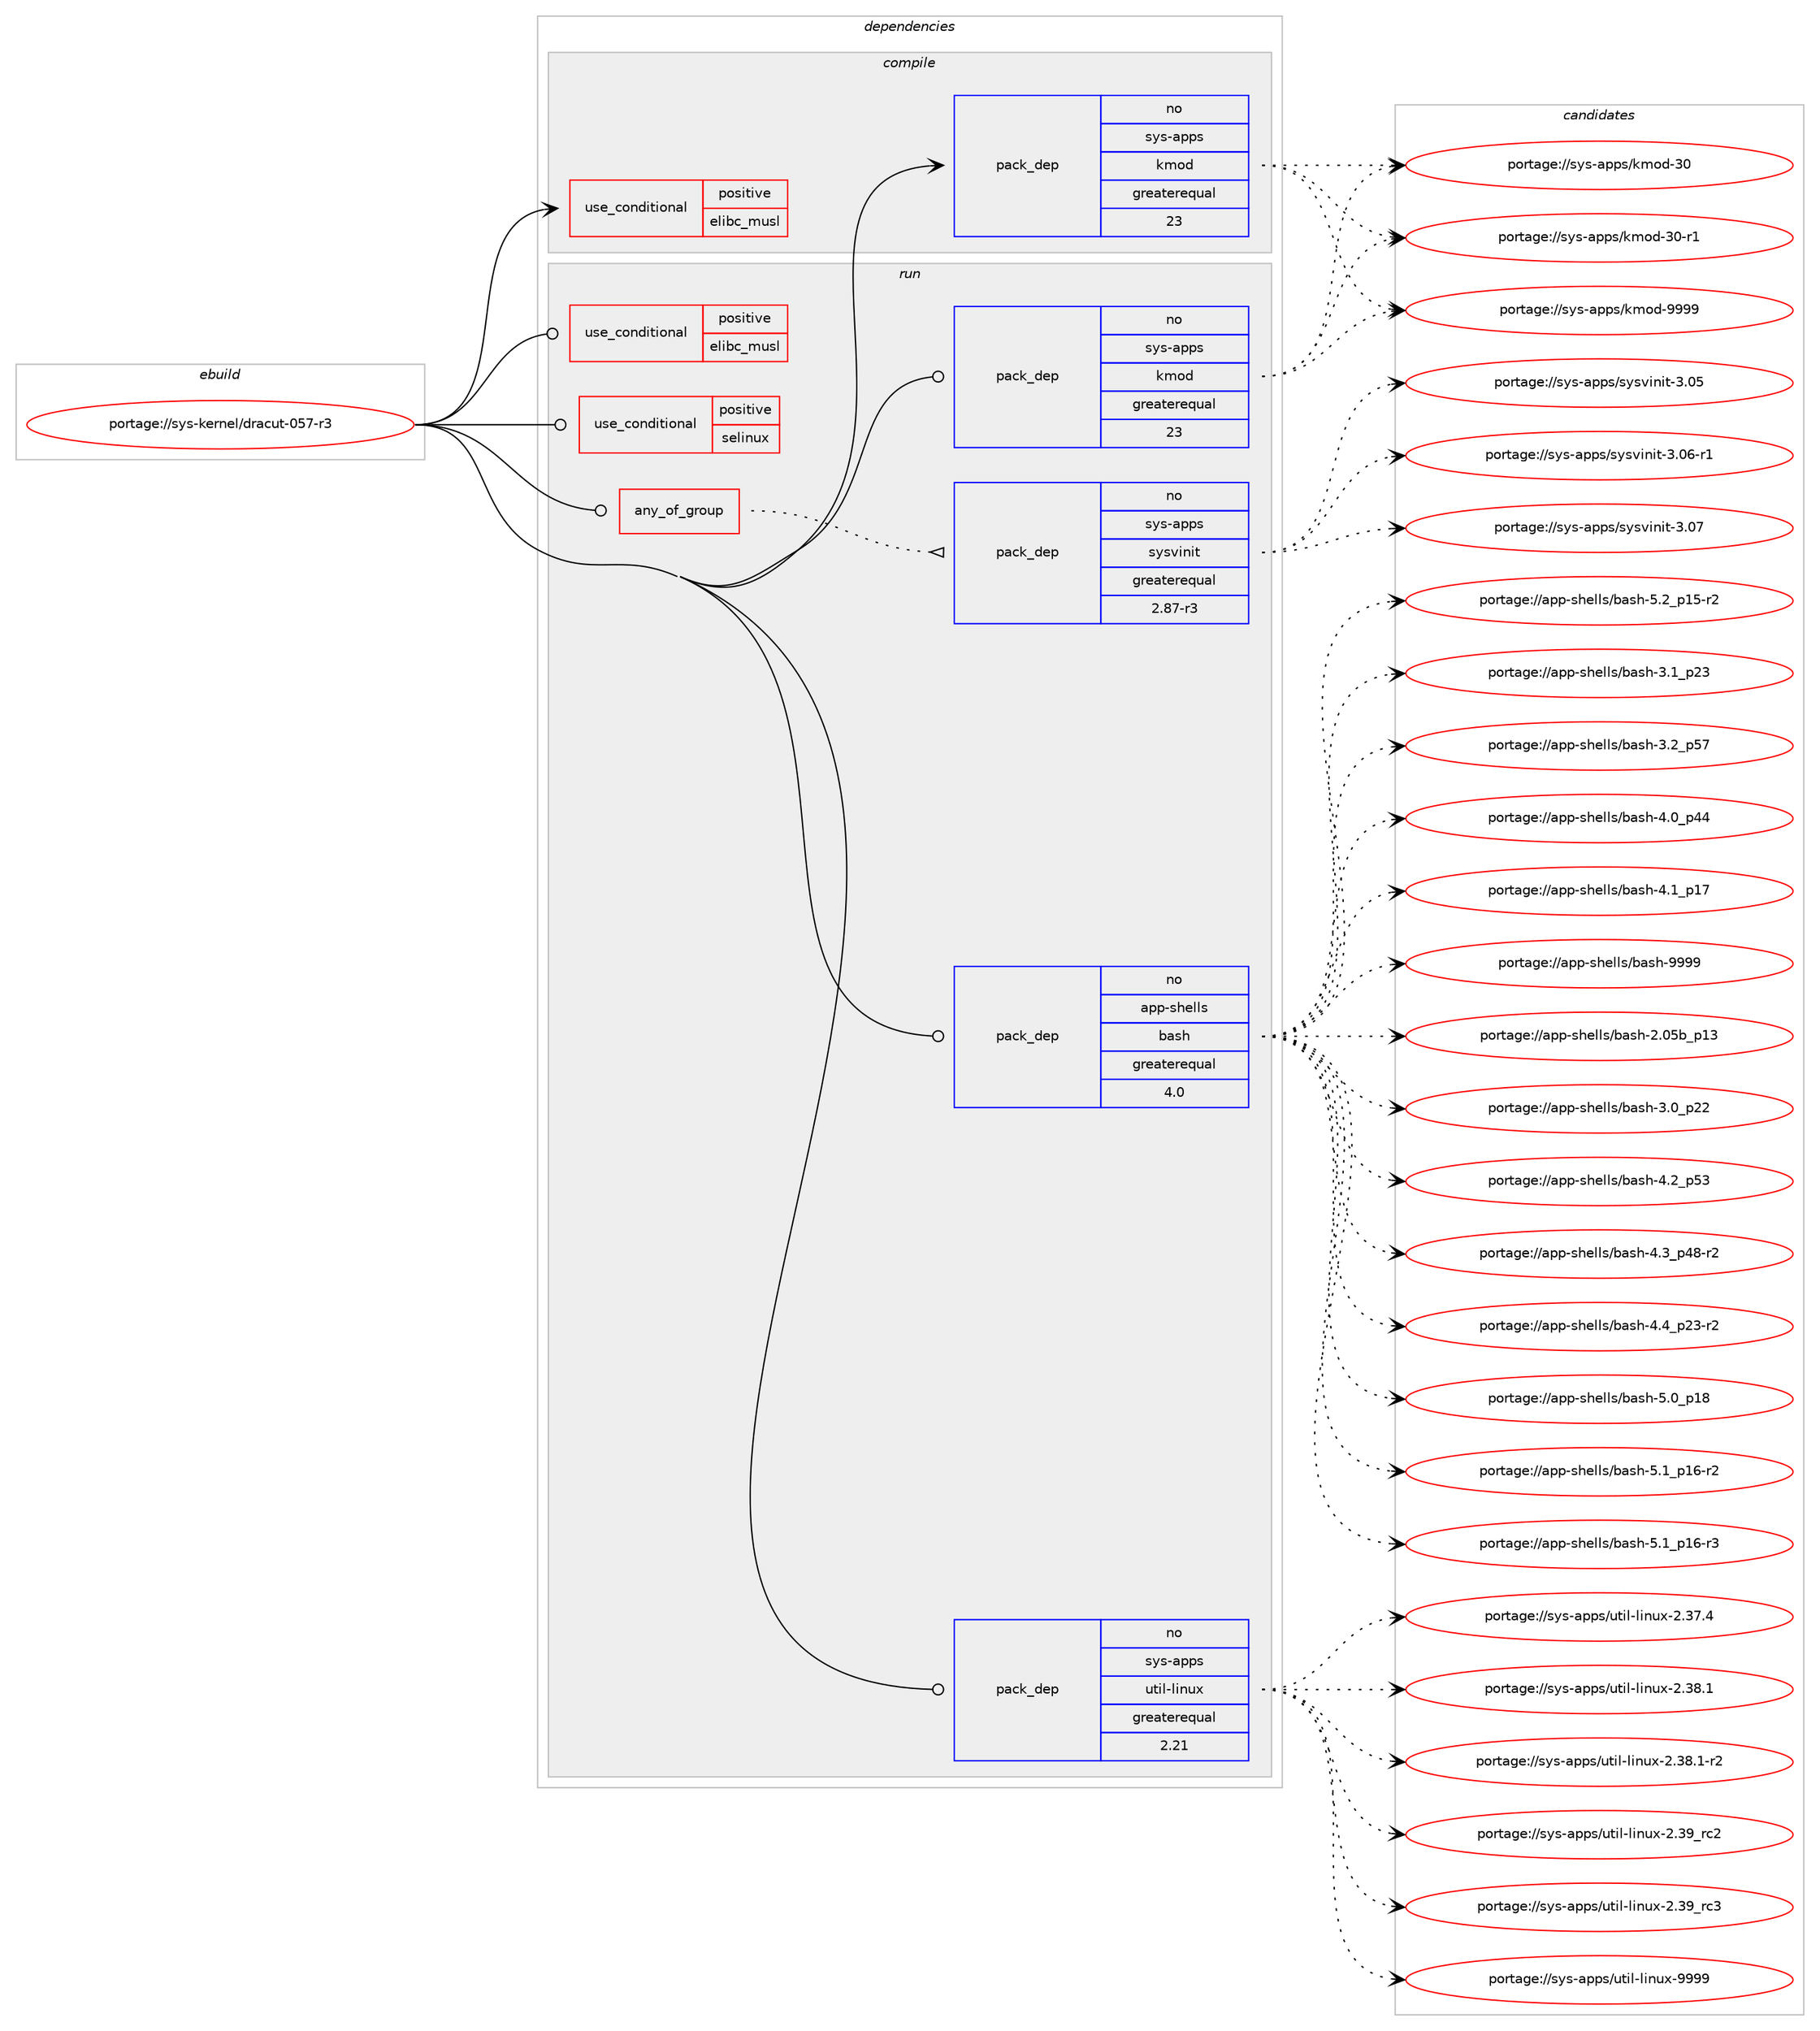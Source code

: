 digraph prolog {

# *************
# Graph options
# *************

newrank=true;
concentrate=true;
compound=true;
graph [rankdir=LR,fontname=Helvetica,fontsize=10,ranksep=1.5];#, ranksep=2.5, nodesep=0.2];
edge  [arrowhead=vee];
node  [fontname=Helvetica,fontsize=10];

# **********
# The ebuild
# **********

subgraph cluster_leftcol {
color=gray;
rank=same;
label=<<i>ebuild</i>>;
id [label="portage://sys-kernel/dracut-057-r3", color=red, width=4, href="../sys-kernel/dracut-057-r3.svg"];
}

# ****************
# The dependencies
# ****************

subgraph cluster_midcol {
color=gray;
label=<<i>dependencies</i>>;
subgraph cluster_compile {
fillcolor="#eeeeee";
style=filled;
label=<<i>compile</i>>;
subgraph cond60 {
dependency122 [label=<<TABLE BORDER="0" CELLBORDER="1" CELLSPACING="0" CELLPADDING="4"><TR><TD ROWSPAN="3" CELLPADDING="10">use_conditional</TD></TR><TR><TD>positive</TD></TR><TR><TD>elibc_musl</TD></TR></TABLE>>, shape=none, color=red];
# *** BEGIN UNKNOWN DEPENDENCY TYPE (TODO) ***
# dependency122 -> package_dependency(portage://sys-kernel/dracut-057-r3,install,no,sys-libs,fts-standalone,none,[,,],[],[])
# *** END UNKNOWN DEPENDENCY TYPE (TODO) ***

}
id:e -> dependency122:w [weight=20,style="solid",arrowhead="vee"];
subgraph pack62 {
dependency123 [label=<<TABLE BORDER="0" CELLBORDER="1" CELLSPACING="0" CELLPADDING="4" WIDTH="220"><TR><TD ROWSPAN="6" CELLPADDING="30">pack_dep</TD></TR><TR><TD WIDTH="110">no</TD></TR><TR><TD>sys-apps</TD></TR><TR><TD>kmod</TD></TR><TR><TD>greaterequal</TD></TR><TR><TD>23</TD></TR></TABLE>>, shape=none, color=blue];
}
id:e -> dependency123:w [weight=20,style="solid",arrowhead="vee"];
}
subgraph cluster_compileandrun {
fillcolor="#eeeeee";
style=filled;
label=<<i>compile and run</i>>;
}
subgraph cluster_run {
fillcolor="#eeeeee";
style=filled;
label=<<i>run</i>>;
subgraph any2 {
dependency124 [label=<<TABLE BORDER="0" CELLBORDER="1" CELLSPACING="0" CELLPADDING="4"><TR><TD CELLPADDING="10">any_of_group</TD></TR></TABLE>>, shape=none, color=red];subgraph pack63 {
dependency125 [label=<<TABLE BORDER="0" CELLBORDER="1" CELLSPACING="0" CELLPADDING="4" WIDTH="220"><TR><TD ROWSPAN="6" CELLPADDING="30">pack_dep</TD></TR><TR><TD WIDTH="110">no</TD></TR><TR><TD>sys-apps</TD></TR><TR><TD>sysvinit</TD></TR><TR><TD>greaterequal</TD></TR><TR><TD>2.87-r3</TD></TR></TABLE>>, shape=none, color=blue];
}
dependency124:e -> dependency125:w [weight=20,style="dotted",arrowhead="oinv"];
# *** BEGIN UNKNOWN DEPENDENCY TYPE (TODO) ***
# dependency124 -> package_dependency(portage://sys-kernel/dracut-057-r3,run,no,sys-apps,openrc,none,[,,],[],[use(enable(sysv-utils),negative),use(optenable(selinux),none)])
# *** END UNKNOWN DEPENDENCY TYPE (TODO) ***

# *** BEGIN UNKNOWN DEPENDENCY TYPE (TODO) ***
# dependency124 -> package_dependency(portage://sys-kernel/dracut-057-r3,run,no,sys-apps,systemd,none,[,,],[],[use(enable(sysv-utils),none)])
# *** END UNKNOWN DEPENDENCY TYPE (TODO) ***

# *** BEGIN UNKNOWN DEPENDENCY TYPE (TODO) ***
# dependency124 -> package_dependency(portage://sys-kernel/dracut-057-r3,run,no,sys-apps,s6-linux-init,none,[,,],[],[use(enable(sysv-utils),negative)])
# *** END UNKNOWN DEPENDENCY TYPE (TODO) ***

}
id:e -> dependency124:w [weight=20,style="solid",arrowhead="odot"];
subgraph cond61 {
dependency126 [label=<<TABLE BORDER="0" CELLBORDER="1" CELLSPACING="0" CELLPADDING="4"><TR><TD ROWSPAN="3" CELLPADDING="10">use_conditional</TD></TR><TR><TD>positive</TD></TR><TR><TD>elibc_musl</TD></TR></TABLE>>, shape=none, color=red];
# *** BEGIN UNKNOWN DEPENDENCY TYPE (TODO) ***
# dependency126 -> package_dependency(portage://sys-kernel/dracut-057-r3,run,no,sys-libs,fts-standalone,none,[,,],[],[])
# *** END UNKNOWN DEPENDENCY TYPE (TODO) ***

}
id:e -> dependency126:w [weight=20,style="solid",arrowhead="odot"];
subgraph cond62 {
dependency127 [label=<<TABLE BORDER="0" CELLBORDER="1" CELLSPACING="0" CELLPADDING="4"><TR><TD ROWSPAN="3" CELLPADDING="10">use_conditional</TD></TR><TR><TD>positive</TD></TR><TR><TD>selinux</TD></TR></TABLE>>, shape=none, color=red];
# *** BEGIN UNKNOWN DEPENDENCY TYPE (TODO) ***
# dependency127 -> package_dependency(portage://sys-kernel/dracut-057-r3,run,no,sec-policy,selinux-dracut,none,[,,],[],[])
# *** END UNKNOWN DEPENDENCY TYPE (TODO) ***

# *** BEGIN UNKNOWN DEPENDENCY TYPE (TODO) ***
# dependency127 -> package_dependency(portage://sys-kernel/dracut-057-r3,run,no,sys-libs,libselinux,none,[,,],[],[])
# *** END UNKNOWN DEPENDENCY TYPE (TODO) ***

# *** BEGIN UNKNOWN DEPENDENCY TYPE (TODO) ***
# dependency127 -> package_dependency(portage://sys-kernel/dracut-057-r3,run,no,sys-libs,libsepol,none,[,,],[],[])
# *** END UNKNOWN DEPENDENCY TYPE (TODO) ***

}
id:e -> dependency127:w [weight=20,style="solid",arrowhead="odot"];
# *** BEGIN UNKNOWN DEPENDENCY TYPE (TODO) ***
# id -> package_dependency(portage://sys-kernel/dracut-057-r3,run,no,app-arch,cpio,none,[,,],[],[])
# *** END UNKNOWN DEPENDENCY TYPE (TODO) ***

subgraph pack64 {
dependency128 [label=<<TABLE BORDER="0" CELLBORDER="1" CELLSPACING="0" CELLPADDING="4" WIDTH="220"><TR><TD ROWSPAN="6" CELLPADDING="30">pack_dep</TD></TR><TR><TD WIDTH="110">no</TD></TR><TR><TD>app-shells</TD></TR><TR><TD>bash</TD></TR><TR><TD>greaterequal</TD></TR><TR><TD>4.0</TD></TR></TABLE>>, shape=none, color=blue];
}
id:e -> dependency128:w [weight=20,style="solid",arrowhead="odot"];
# *** BEGIN UNKNOWN DEPENDENCY TYPE (TODO) ***
# id -> package_dependency(portage://sys-kernel/dracut-057-r3,run,no,sys-apps,coreutils,none,[,,],[],[use(enable(xattr),negative)])
# *** END UNKNOWN DEPENDENCY TYPE (TODO) ***

subgraph pack65 {
dependency129 [label=<<TABLE BORDER="0" CELLBORDER="1" CELLSPACING="0" CELLPADDING="4" WIDTH="220"><TR><TD ROWSPAN="6" CELLPADDING="30">pack_dep</TD></TR><TR><TD WIDTH="110">no</TD></TR><TR><TD>sys-apps</TD></TR><TR><TD>kmod</TD></TR><TR><TD>greaterequal</TD></TR><TR><TD>23</TD></TR></TABLE>>, shape=none, color=blue];
}
id:e -> dependency129:w [weight=20,style="solid",arrowhead="odot"];
subgraph pack66 {
dependency130 [label=<<TABLE BORDER="0" CELLBORDER="1" CELLSPACING="0" CELLPADDING="4" WIDTH="220"><TR><TD ROWSPAN="6" CELLPADDING="30">pack_dep</TD></TR><TR><TD WIDTH="110">no</TD></TR><TR><TD>sys-apps</TD></TR><TR><TD>util-linux</TD></TR><TR><TD>greaterequal</TD></TR><TR><TD>2.21</TD></TR></TABLE>>, shape=none, color=blue];
}
id:e -> dependency130:w [weight=20,style="solid",arrowhead="odot"];
# *** BEGIN UNKNOWN DEPENDENCY TYPE (TODO) ***
# id -> package_dependency(portage://sys-kernel/dracut-057-r3,run,no,virtual,pkgconfig,none,[,,],[],[])
# *** END UNKNOWN DEPENDENCY TYPE (TODO) ***

# *** BEGIN UNKNOWN DEPENDENCY TYPE (TODO) ***
# id -> package_dependency(portage://sys-kernel/dracut-057-r3,run,no,virtual,udev,none,[,,],[],[])
# *** END UNKNOWN DEPENDENCY TYPE (TODO) ***

}
}

# **************
# The candidates
# **************

subgraph cluster_choices {
rank=same;
color=gray;
label=<<i>candidates</i>>;

subgraph choice62 {
color=black;
nodesep=1;
choice115121115459711211211547107109111100455148 [label="portage://sys-apps/kmod-30", color=red, width=4,href="../sys-apps/kmod-30.svg"];
choice1151211154597112112115471071091111004551484511449 [label="portage://sys-apps/kmod-30-r1", color=red, width=4,href="../sys-apps/kmod-30-r1.svg"];
choice1151211154597112112115471071091111004557575757 [label="portage://sys-apps/kmod-9999", color=red, width=4,href="../sys-apps/kmod-9999.svg"];
dependency123:e -> choice115121115459711211211547107109111100455148:w [style=dotted,weight="100"];
dependency123:e -> choice1151211154597112112115471071091111004551484511449:w [style=dotted,weight="100"];
dependency123:e -> choice1151211154597112112115471071091111004557575757:w [style=dotted,weight="100"];
}
subgraph choice63 {
color=black;
nodesep=1;
choice1151211154597112112115471151211151181051101051164551464853 [label="portage://sys-apps/sysvinit-3.05", color=red, width=4,href="../sys-apps/sysvinit-3.05.svg"];
choice11512111545971121121154711512111511810511010511645514648544511449 [label="portage://sys-apps/sysvinit-3.06-r1", color=red, width=4,href="../sys-apps/sysvinit-3.06-r1.svg"];
choice1151211154597112112115471151211151181051101051164551464855 [label="portage://sys-apps/sysvinit-3.07", color=red, width=4,href="../sys-apps/sysvinit-3.07.svg"];
dependency125:e -> choice1151211154597112112115471151211151181051101051164551464853:w [style=dotted,weight="100"];
dependency125:e -> choice11512111545971121121154711512111511810511010511645514648544511449:w [style=dotted,weight="100"];
dependency125:e -> choice1151211154597112112115471151211151181051101051164551464855:w [style=dotted,weight="100"];
}
subgraph choice64 {
color=black;
nodesep=1;
choice9711211245115104101108108115479897115104455046485398951124951 [label="portage://app-shells/bash-2.05b_p13", color=red, width=4,href="../app-shells/bash-2.05b_p13.svg"];
choice971121124511510410110810811547989711510445514648951125050 [label="portage://app-shells/bash-3.0_p22", color=red, width=4,href="../app-shells/bash-3.0_p22.svg"];
choice971121124511510410110810811547989711510445514649951125051 [label="portage://app-shells/bash-3.1_p23", color=red, width=4,href="../app-shells/bash-3.1_p23.svg"];
choice971121124511510410110810811547989711510445514650951125355 [label="portage://app-shells/bash-3.2_p57", color=red, width=4,href="../app-shells/bash-3.2_p57.svg"];
choice971121124511510410110810811547989711510445524648951125252 [label="portage://app-shells/bash-4.0_p44", color=red, width=4,href="../app-shells/bash-4.0_p44.svg"];
choice971121124511510410110810811547989711510445524649951124955 [label="portage://app-shells/bash-4.1_p17", color=red, width=4,href="../app-shells/bash-4.1_p17.svg"];
choice971121124511510410110810811547989711510445524650951125351 [label="portage://app-shells/bash-4.2_p53", color=red, width=4,href="../app-shells/bash-4.2_p53.svg"];
choice9711211245115104101108108115479897115104455246519511252564511450 [label="portage://app-shells/bash-4.3_p48-r2", color=red, width=4,href="../app-shells/bash-4.3_p48-r2.svg"];
choice9711211245115104101108108115479897115104455246529511250514511450 [label="portage://app-shells/bash-4.4_p23-r2", color=red, width=4,href="../app-shells/bash-4.4_p23-r2.svg"];
choice971121124511510410110810811547989711510445534648951124956 [label="portage://app-shells/bash-5.0_p18", color=red, width=4,href="../app-shells/bash-5.0_p18.svg"];
choice9711211245115104101108108115479897115104455346499511249544511450 [label="portage://app-shells/bash-5.1_p16-r2", color=red, width=4,href="../app-shells/bash-5.1_p16-r2.svg"];
choice9711211245115104101108108115479897115104455346499511249544511451 [label="portage://app-shells/bash-5.1_p16-r3", color=red, width=4,href="../app-shells/bash-5.1_p16-r3.svg"];
choice9711211245115104101108108115479897115104455346509511249534511450 [label="portage://app-shells/bash-5.2_p15-r2", color=red, width=4,href="../app-shells/bash-5.2_p15-r2.svg"];
choice97112112451151041011081081154798971151044557575757 [label="portage://app-shells/bash-9999", color=red, width=4,href="../app-shells/bash-9999.svg"];
dependency128:e -> choice9711211245115104101108108115479897115104455046485398951124951:w [style=dotted,weight="100"];
dependency128:e -> choice971121124511510410110810811547989711510445514648951125050:w [style=dotted,weight="100"];
dependency128:e -> choice971121124511510410110810811547989711510445514649951125051:w [style=dotted,weight="100"];
dependency128:e -> choice971121124511510410110810811547989711510445514650951125355:w [style=dotted,weight="100"];
dependency128:e -> choice971121124511510410110810811547989711510445524648951125252:w [style=dotted,weight="100"];
dependency128:e -> choice971121124511510410110810811547989711510445524649951124955:w [style=dotted,weight="100"];
dependency128:e -> choice971121124511510410110810811547989711510445524650951125351:w [style=dotted,weight="100"];
dependency128:e -> choice9711211245115104101108108115479897115104455246519511252564511450:w [style=dotted,weight="100"];
dependency128:e -> choice9711211245115104101108108115479897115104455246529511250514511450:w [style=dotted,weight="100"];
dependency128:e -> choice971121124511510410110810811547989711510445534648951124956:w [style=dotted,weight="100"];
dependency128:e -> choice9711211245115104101108108115479897115104455346499511249544511450:w [style=dotted,weight="100"];
dependency128:e -> choice9711211245115104101108108115479897115104455346499511249544511451:w [style=dotted,weight="100"];
dependency128:e -> choice9711211245115104101108108115479897115104455346509511249534511450:w [style=dotted,weight="100"];
dependency128:e -> choice97112112451151041011081081154798971151044557575757:w [style=dotted,weight="100"];
}
subgraph choice65 {
color=black;
nodesep=1;
choice115121115459711211211547107109111100455148 [label="portage://sys-apps/kmod-30", color=red, width=4,href="../sys-apps/kmod-30.svg"];
choice1151211154597112112115471071091111004551484511449 [label="portage://sys-apps/kmod-30-r1", color=red, width=4,href="../sys-apps/kmod-30-r1.svg"];
choice1151211154597112112115471071091111004557575757 [label="portage://sys-apps/kmod-9999", color=red, width=4,href="../sys-apps/kmod-9999.svg"];
dependency129:e -> choice115121115459711211211547107109111100455148:w [style=dotted,weight="100"];
dependency129:e -> choice1151211154597112112115471071091111004551484511449:w [style=dotted,weight="100"];
dependency129:e -> choice1151211154597112112115471071091111004557575757:w [style=dotted,weight="100"];
}
subgraph choice66 {
color=black;
nodesep=1;
choice1151211154597112112115471171161051084510810511011712045504651554652 [label="portage://sys-apps/util-linux-2.37.4", color=red, width=4,href="../sys-apps/util-linux-2.37.4.svg"];
choice1151211154597112112115471171161051084510810511011712045504651564649 [label="portage://sys-apps/util-linux-2.38.1", color=red, width=4,href="../sys-apps/util-linux-2.38.1.svg"];
choice11512111545971121121154711711610510845108105110117120455046515646494511450 [label="portage://sys-apps/util-linux-2.38.1-r2", color=red, width=4,href="../sys-apps/util-linux-2.38.1-r2.svg"];
choice115121115459711211211547117116105108451081051101171204550465157951149950 [label="portage://sys-apps/util-linux-2.39_rc2", color=red, width=4,href="../sys-apps/util-linux-2.39_rc2.svg"];
choice115121115459711211211547117116105108451081051101171204550465157951149951 [label="portage://sys-apps/util-linux-2.39_rc3", color=red, width=4,href="../sys-apps/util-linux-2.39_rc3.svg"];
choice115121115459711211211547117116105108451081051101171204557575757 [label="portage://sys-apps/util-linux-9999", color=red, width=4,href="../sys-apps/util-linux-9999.svg"];
dependency130:e -> choice1151211154597112112115471171161051084510810511011712045504651554652:w [style=dotted,weight="100"];
dependency130:e -> choice1151211154597112112115471171161051084510810511011712045504651564649:w [style=dotted,weight="100"];
dependency130:e -> choice11512111545971121121154711711610510845108105110117120455046515646494511450:w [style=dotted,weight="100"];
dependency130:e -> choice115121115459711211211547117116105108451081051101171204550465157951149950:w [style=dotted,weight="100"];
dependency130:e -> choice115121115459711211211547117116105108451081051101171204550465157951149951:w [style=dotted,weight="100"];
dependency130:e -> choice115121115459711211211547117116105108451081051101171204557575757:w [style=dotted,weight="100"];
}
}

}

